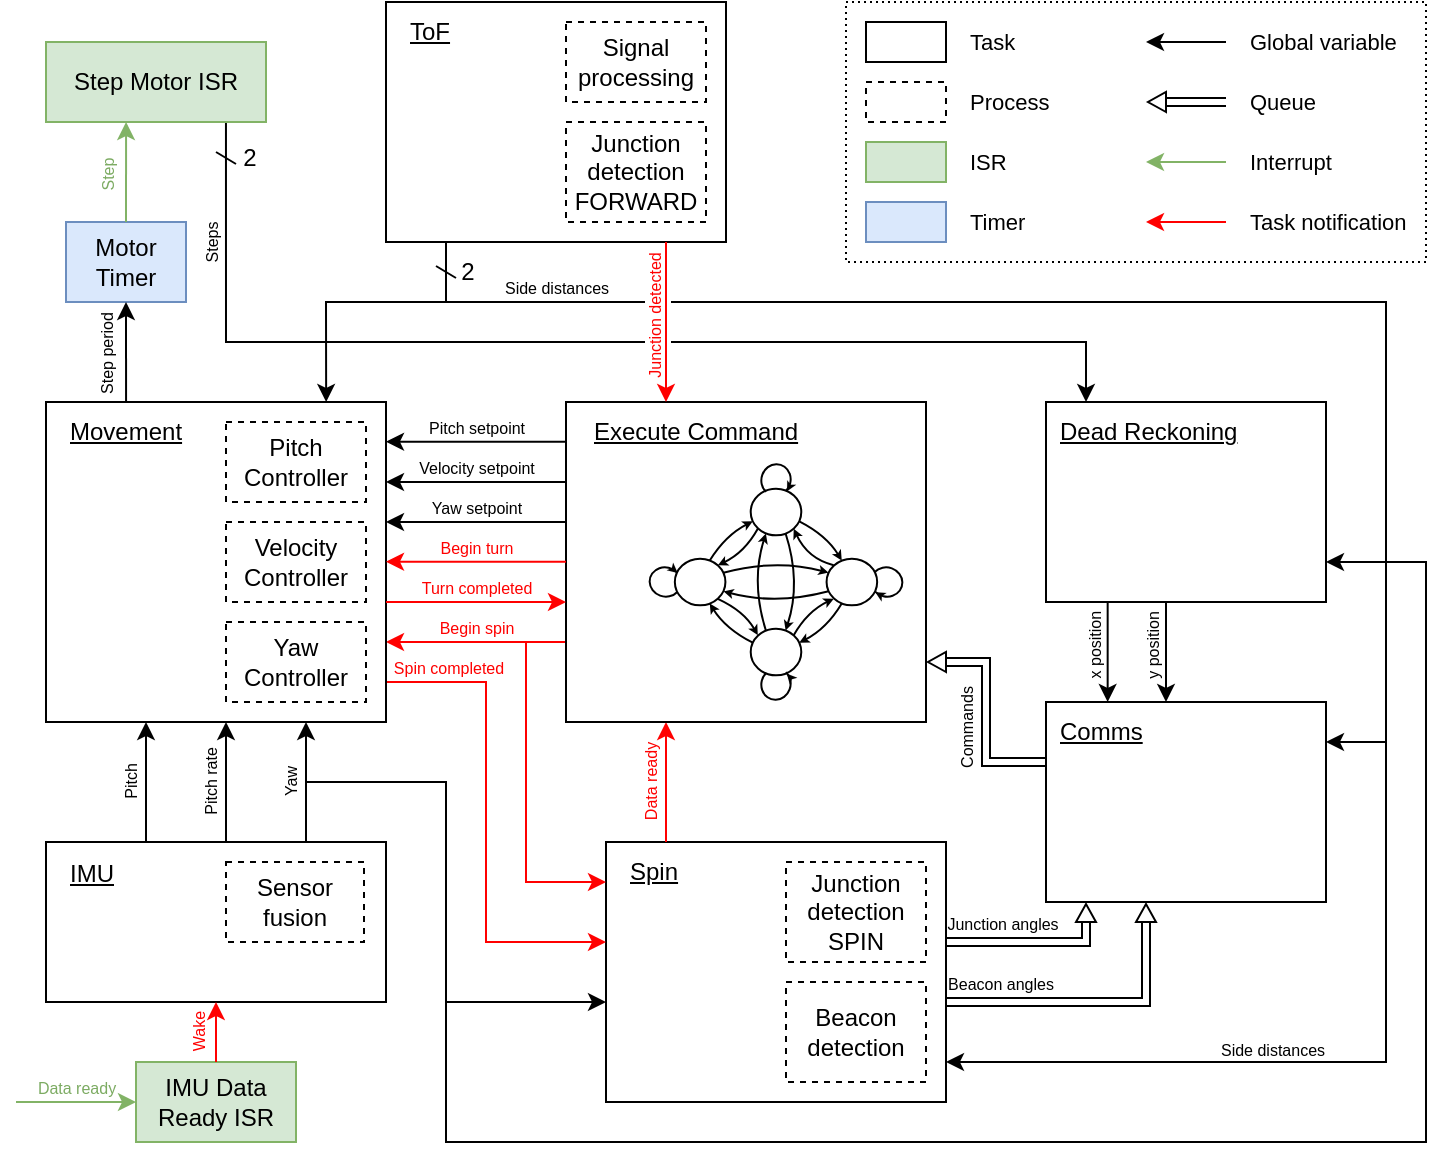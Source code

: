<mxfile version="21.3.8" type="device">
  <diagram name="Page-1" id="trUfaBIw7YTS4EgIno-l">
    <mxGraphModel dx="2037" dy="775" grid="1" gridSize="10" guides="1" tooltips="1" connect="1" arrows="1" fold="1" page="1" pageScale="1" pageWidth="827" pageHeight="1169" math="0" shadow="0">
      <root>
        <mxCell id="0" />
        <mxCell id="1" parent="0" />
        <mxCell id="oo40sltgEIfB2DoRw9FV-37" value="" style="rounded=0;whiteSpace=wrap;html=1;" vertex="1" parent="1">
          <mxGeometry x="80" y="540" width="170" height="80" as="geometry" />
        </mxCell>
        <mxCell id="43rKOQ8RG1zwBi_dF6E4-100" value="2" style="text;html=1;strokeColor=none;fillColor=none;align=center;verticalAlign=middle;whiteSpace=wrap;rounded=0;" parent="1" vertex="1">
          <mxGeometry x="152" y="183" width="60" height="30" as="geometry" />
        </mxCell>
        <mxCell id="43rKOQ8RG1zwBi_dF6E4-99" value="2" style="text;html=1;strokeColor=none;fillColor=none;align=center;verticalAlign=middle;whiteSpace=wrap;rounded=0;movable=1;resizable=1;rotatable=1;deletable=1;editable=1;locked=0;connectable=1;" parent="1" vertex="1">
          <mxGeometry x="261" y="240" width="60" height="30" as="geometry" />
        </mxCell>
        <mxCell id="43rKOQ8RG1zwBi_dF6E4-81" value="" style="rounded=0;whiteSpace=wrap;html=1;dashed=1;dashPattern=1 2;movable=0;resizable=0;rotatable=0;deletable=0;editable=0;locked=1;connectable=0;fillColor=none;" parent="1" vertex="1">
          <mxGeometry x="480" y="120" width="290" height="130" as="geometry" />
        </mxCell>
        <mxCell id="eUA3wSQqbppeVVEkQ6Sg-229" value="&lt;font color=&quot;#000000&quot;&gt;Motor&lt;br&gt;Timer&lt;/font&gt;" style="rounded=0;whiteSpace=wrap;html=1;fillColor=#dae8fc;strokeColor=#6c8ebf;" parent="1" vertex="1">
          <mxGeometry x="90" y="230" width="60" height="40" as="geometry" />
        </mxCell>
        <mxCell id="eUA3wSQqbppeVVEkQ6Sg-233" value="&lt;font color=&quot;#000000&quot;&gt;IMU Data Ready ISR&lt;/font&gt;" style="rounded=0;whiteSpace=wrap;html=1;fillColor=#d5e8d4;strokeColor=#82b366;" parent="1" vertex="1">
          <mxGeometry x="125" y="650" width="80" height="40" as="geometry" />
        </mxCell>
        <mxCell id="eUA3wSQqbppeVVEkQ6Sg-234" value="" style="endArrow=classic;html=1;rounded=0;entryX=0;entryY=0.5;entryDx=0;entryDy=0;fillColor=#d5e8d4;strokeColor=#82b366;" parent="1" target="eUA3wSQqbppeVVEkQ6Sg-233" edge="1">
          <mxGeometry width="50" height="50" relative="1" as="geometry">
            <mxPoint x="65" y="670" as="sourcePoint" />
            <mxPoint x="65" y="670" as="targetPoint" />
          </mxGeometry>
        </mxCell>
        <mxCell id="oo40sltgEIfB2DoRw9FV-43" value="Data ready" style="edgeLabel;html=1;align=center;verticalAlign=middle;resizable=0;points=[];fontSize=8;fontColor=#7CAB62;" vertex="1" connectable="0" parent="eUA3wSQqbppeVVEkQ6Sg-234">
          <mxGeometry relative="1" as="geometry">
            <mxPoint y="-7" as="offset" />
          </mxGeometry>
        </mxCell>
        <mxCell id="eUA3wSQqbppeVVEkQ6Sg-235" value="" style="endArrow=classic;html=1;rounded=0;fillColor=#008a00;strokeColor=#FF0000;exitX=0.5;exitY=0;exitDx=0;exitDy=0;" parent="1" edge="1" source="eUA3wSQqbppeVVEkQ6Sg-233">
          <mxGeometry width="50" height="50" relative="1" as="geometry">
            <mxPoint x="165" y="640" as="sourcePoint" />
            <mxPoint x="165" y="620" as="targetPoint" />
          </mxGeometry>
        </mxCell>
        <mxCell id="oo40sltgEIfB2DoRw9FV-44" value="Wake" style="edgeLabel;html=1;align=center;verticalAlign=middle;resizable=0;points=[];rotation=270;fontColor=#FF0000;fontSize=8;labelBackgroundColor=none;" vertex="1" connectable="0" parent="eUA3wSQqbppeVVEkQ6Sg-235">
          <mxGeometry relative="1" as="geometry">
            <mxPoint x="-9" as="offset" />
          </mxGeometry>
        </mxCell>
        <mxCell id="eUA3wSQqbppeVVEkQ6Sg-238" value="" style="endArrow=classic;html=1;rounded=0;" parent="1" edge="1">
          <mxGeometry width="50" height="50" relative="1" as="geometry">
            <mxPoint x="130" y="540" as="sourcePoint" />
            <mxPoint x="130" y="480" as="targetPoint" />
          </mxGeometry>
        </mxCell>
        <mxCell id="eUA3wSQqbppeVVEkQ6Sg-239" value="&lt;font style=&quot;font-size: 8px;&quot;&gt;Pitch&lt;br style=&quot;font-size: 8px;&quot;&gt;&lt;/font&gt;" style="edgeLabel;html=1;align=center;verticalAlign=middle;resizable=0;points=[];rotation=270;fontSize=8;" parent="eUA3wSQqbppeVVEkQ6Sg-238" vertex="1" connectable="0">
          <mxGeometry relative="1" as="geometry">
            <mxPoint x="-8" as="offset" />
          </mxGeometry>
        </mxCell>
        <mxCell id="eUA3wSQqbppeVVEkQ6Sg-240" value="" style="endArrow=classic;html=1;rounded=0;" parent="1" edge="1">
          <mxGeometry width="50" height="50" relative="1" as="geometry">
            <mxPoint x="170" y="540" as="sourcePoint" />
            <mxPoint x="170" y="480" as="targetPoint" />
          </mxGeometry>
        </mxCell>
        <mxCell id="eUA3wSQqbppeVVEkQ6Sg-241" value="&lt;font style=&quot;font-size: 8px;&quot;&gt;Pitch rate&lt;br style=&quot;font-size: 8px;&quot;&gt;&lt;/font&gt;" style="edgeLabel;html=1;align=center;verticalAlign=middle;resizable=0;points=[];rotation=270;fontSize=8;" parent="eUA3wSQqbppeVVEkQ6Sg-240" vertex="1" connectable="0">
          <mxGeometry relative="1" as="geometry">
            <mxPoint x="-8" as="offset" />
          </mxGeometry>
        </mxCell>
        <mxCell id="eUA3wSQqbppeVVEkQ6Sg-242" value="" style="endArrow=classic;html=1;rounded=0;" parent="1" edge="1">
          <mxGeometry width="50" height="50" relative="1" as="geometry">
            <mxPoint x="210" y="540" as="sourcePoint" />
            <mxPoint x="210" y="480" as="targetPoint" />
          </mxGeometry>
        </mxCell>
        <mxCell id="eUA3wSQqbppeVVEkQ6Sg-243" value="&lt;font style=&quot;font-size: 8px;&quot;&gt;Yaw&lt;br style=&quot;font-size: 8px;&quot;&gt;&lt;/font&gt;" style="edgeLabel;html=1;align=center;verticalAlign=middle;resizable=0;points=[];rotation=270;fontSize=8;" parent="eUA3wSQqbppeVVEkQ6Sg-242" vertex="1" connectable="0">
          <mxGeometry relative="1" as="geometry">
            <mxPoint x="-8" as="offset" />
          </mxGeometry>
        </mxCell>
        <mxCell id="eUA3wSQqbppeVVEkQ6Sg-247" value="" style="group" parent="1" vertex="1" connectable="0">
          <mxGeometry x="360" y="540" width="170" height="130" as="geometry" />
        </mxCell>
        <mxCell id="eUA3wSQqbppeVVEkQ6Sg-248" value="" style="rounded=0;whiteSpace=wrap;html=1;" parent="eUA3wSQqbppeVVEkQ6Sg-247" vertex="1">
          <mxGeometry width="170" height="130" as="geometry" />
        </mxCell>
        <mxCell id="oo40sltgEIfB2DoRw9FV-33" value="Junction detection SPIN" style="rounded=0;whiteSpace=wrap;html=1;dashed=1;" vertex="1" parent="eUA3wSQqbppeVVEkQ6Sg-247">
          <mxGeometry x="90" y="10" width="70" height="50" as="geometry" />
        </mxCell>
        <mxCell id="oo40sltgEIfB2DoRw9FV-34" value="Beacon detection" style="rounded=0;whiteSpace=wrap;html=1;dashed=1;" vertex="1" parent="eUA3wSQqbppeVVEkQ6Sg-247">
          <mxGeometry x="90" y="70" width="70" height="50" as="geometry" />
        </mxCell>
        <mxCell id="oo40sltgEIfB2DoRw9FV-39" value="&lt;u&gt;Spin&lt;/u&gt;" style="text;html=1;strokeColor=none;fillColor=none;align=left;verticalAlign=middle;whiteSpace=wrap;rounded=0;" vertex="1" parent="eUA3wSQqbppeVVEkQ6Sg-247">
          <mxGeometry x="10" width="40" height="30" as="geometry" />
        </mxCell>
        <mxCell id="43rKOQ8RG1zwBi_dF6E4-4" value="" style="endArrow=classic;html=1;rounded=0;strokeWidth=1;shape=link;exitX=1;exitY=0.615;exitDx=0;exitDy=0;exitPerimeter=0;" parent="1" edge="1" source="eUA3wSQqbppeVVEkQ6Sg-248">
          <mxGeometry width="50" height="50" relative="1" as="geometry">
            <mxPoint x="540" y="620" as="sourcePoint" />
            <mxPoint x="630" y="580" as="targetPoint" />
            <Array as="points">
              <mxPoint x="630" y="620" />
            </Array>
          </mxGeometry>
        </mxCell>
        <mxCell id="43rKOQ8RG1zwBi_dF6E4-5" value="Beacon angles" style="edgeLabel;html=1;align=center;verticalAlign=middle;resizable=0;points=[];rotation=0;fontSize=8;" parent="43rKOQ8RG1zwBi_dF6E4-4" vertex="1" connectable="0">
          <mxGeometry relative="1" as="geometry">
            <mxPoint x="-43" y="-9" as="offset" />
          </mxGeometry>
        </mxCell>
        <mxCell id="43rKOQ8RG1zwBi_dF6E4-6" value="" style="endArrow=classic;html=1;rounded=0;strokeColor=#FF0000;exitX=0.133;exitY=0;exitDx=0;exitDy=0;exitPerimeter=0;entryX=0.091;entryY=1;entryDx=0;entryDy=0;entryPerimeter=0;" parent="1" edge="1">
          <mxGeometry width="50" height="50" relative="1" as="geometry">
            <mxPoint x="390" y="540" as="sourcePoint" />
            <mxPoint x="390" y="480" as="targetPoint" />
          </mxGeometry>
        </mxCell>
        <mxCell id="43rKOQ8RG1zwBi_dF6E4-7" value="Data ready" style="edgeLabel;html=1;align=center;verticalAlign=middle;resizable=0;points=[];fontSize=8;fontColor=#FF0000;rotation=270;" parent="43rKOQ8RG1zwBi_dF6E4-6" vertex="1" connectable="0">
          <mxGeometry relative="1" as="geometry">
            <mxPoint x="-8" as="offset" />
          </mxGeometry>
        </mxCell>
        <mxCell id="43rKOQ8RG1zwBi_dF6E4-8" value="" style="endArrow=classic;html=1;rounded=0;strokeColor=#FF0000;exitX=0;exitY=0.75;exitDx=0;exitDy=0;entryX=1;entryY=0.75;entryDx=0;entryDy=0;" parent="1" edge="1" target="eUA3wSQqbppeVVEkQ6Sg-3" source="eUA3wSQqbppeVVEkQ6Sg-1">
          <mxGeometry width="50" height="50" relative="1" as="geometry">
            <mxPoint x="330" y="440" as="sourcePoint" />
            <mxPoint x="260" y="440" as="targetPoint" />
          </mxGeometry>
        </mxCell>
        <mxCell id="43rKOQ8RG1zwBi_dF6E4-9" value="Begin spin" style="edgeLabel;html=1;align=center;verticalAlign=middle;resizable=0;points=[];fontSize=8;fontColor=#FF0000;" parent="43rKOQ8RG1zwBi_dF6E4-8" vertex="1" connectable="0">
          <mxGeometry relative="1" as="geometry">
            <mxPoint y="-7" as="offset" />
          </mxGeometry>
        </mxCell>
        <mxCell id="43rKOQ8RG1zwBi_dF6E4-10" value="" style="endArrow=classic;html=1;rounded=0;strokeColor=#FF0000;exitX=1;exitY=0.875;exitDx=0;exitDy=0;exitPerimeter=0;entryX=0;entryY=0.5;entryDx=0;entryDy=0;" parent="1" edge="1">
          <mxGeometry width="50" height="50" relative="1" as="geometry">
            <mxPoint x="250" y="460" as="sourcePoint" />
            <mxPoint x="360" y="590" as="targetPoint" />
            <Array as="points">
              <mxPoint x="300" y="460" />
              <mxPoint x="300" y="590" />
            </Array>
          </mxGeometry>
        </mxCell>
        <mxCell id="43rKOQ8RG1zwBi_dF6E4-11" value="Spin completed" style="edgeLabel;html=1;align=center;verticalAlign=middle;resizable=0;points=[];fontSize=8;fontColor=#ff0000;" parent="43rKOQ8RG1zwBi_dF6E4-10" vertex="1" connectable="0">
          <mxGeometry relative="1" as="geometry">
            <mxPoint x="-19" y="-77" as="offset" />
          </mxGeometry>
        </mxCell>
        <mxCell id="43rKOQ8RG1zwBi_dF6E4-12" value="" style="endArrow=classic;html=1;rounded=0;entryX=0;entryY=0.8;entryDx=0;entryDy=0;entryPerimeter=0;" parent="1" edge="1">
          <mxGeometry width="50" height="50" relative="1" as="geometry">
            <mxPoint x="210" y="510" as="sourcePoint" />
            <mxPoint x="360" y="620" as="targetPoint" />
            <Array as="points">
              <mxPoint x="280" y="510" />
              <mxPoint x="280" y="620" />
            </Array>
          </mxGeometry>
        </mxCell>
        <mxCell id="43rKOQ8RG1zwBi_dF6E4-13" value="" style="endArrow=classic;html=1;rounded=0;strokeColor=#FF0000;entryX=0;entryY=0.2;entryDx=0;entryDy=0;entryPerimeter=0;" parent="1" edge="1">
          <mxGeometry width="50" height="50" relative="1" as="geometry">
            <mxPoint x="320" y="440" as="sourcePoint" />
            <mxPoint x="360" y="560" as="targetPoint" />
            <Array as="points">
              <mxPoint x="320" y="560" />
            </Array>
          </mxGeometry>
        </mxCell>
        <mxCell id="43rKOQ8RG1zwBi_dF6E4-14" value="" style="endArrow=classic;html=1;rounded=0;entryX=1;entryY=0.5;entryDx=0;entryDy=0;" parent="1" edge="1">
          <mxGeometry width="50" height="50" relative="1" as="geometry">
            <mxPoint x="340" y="380" as="sourcePoint" />
            <mxPoint x="250" y="380" as="targetPoint" />
          </mxGeometry>
        </mxCell>
        <mxCell id="43rKOQ8RG1zwBi_dF6E4-15" value="Yaw setpoint" style="edgeLabel;html=1;align=center;verticalAlign=middle;resizable=0;points=[];fontSize=8;" parent="43rKOQ8RG1zwBi_dF6E4-14" vertex="1" connectable="0">
          <mxGeometry relative="1" as="geometry">
            <mxPoint y="-7" as="offset" />
          </mxGeometry>
        </mxCell>
        <mxCell id="43rKOQ8RG1zwBi_dF6E4-16" value="" style="endArrow=classic;html=1;rounded=0;entryX=1;entryY=0.313;entryDx=0;entryDy=0;entryPerimeter=0;" parent="1" edge="1">
          <mxGeometry width="50" height="50" relative="1" as="geometry">
            <mxPoint x="340" y="360" as="sourcePoint" />
            <mxPoint x="250" y="360" as="targetPoint" />
          </mxGeometry>
        </mxCell>
        <mxCell id="43rKOQ8RG1zwBi_dF6E4-17" value="&lt;font style=&quot;font-size: 8px;&quot;&gt;Velocity setpoint&lt;/font&gt;" style="edgeLabel;html=1;align=center;verticalAlign=middle;resizable=0;points=[];fontSize=8;" parent="43rKOQ8RG1zwBi_dF6E4-16" vertex="1" connectable="0">
          <mxGeometry relative="1" as="geometry">
            <mxPoint y="-7" as="offset" />
          </mxGeometry>
        </mxCell>
        <mxCell id="43rKOQ8RG1zwBi_dF6E4-20" value="" style="endArrow=classic;html=1;rounded=0;entryX=1;entryY=0.125;entryDx=0;entryDy=0;entryPerimeter=0;" parent="1" edge="1">
          <mxGeometry width="50" height="50" relative="1" as="geometry">
            <mxPoint x="340" y="339.86" as="sourcePoint" />
            <mxPoint x="250" y="339.86" as="targetPoint" />
          </mxGeometry>
        </mxCell>
        <mxCell id="43rKOQ8RG1zwBi_dF6E4-21" value="Pitch setpoint" style="edgeLabel;html=1;align=center;verticalAlign=middle;resizable=0;points=[];fontSize=8;" parent="43rKOQ8RG1zwBi_dF6E4-20" vertex="1" connectable="0">
          <mxGeometry relative="1" as="geometry">
            <mxPoint y="-7" as="offset" />
          </mxGeometry>
        </mxCell>
        <mxCell id="43rKOQ8RG1zwBi_dF6E4-33" value="" style="group" parent="1" vertex="1" connectable="0">
          <mxGeometry x="80" y="320" width="170" height="160" as="geometry" />
        </mxCell>
        <mxCell id="eUA3wSQqbppeVVEkQ6Sg-3" value="" style="rounded=0;whiteSpace=wrap;html=1;" parent="43rKOQ8RG1zwBi_dF6E4-33" vertex="1">
          <mxGeometry width="170" height="160" as="geometry" />
        </mxCell>
        <mxCell id="eUA3wSQqbppeVVEkQ6Sg-5" value="&lt;u&gt;Movement&lt;/u&gt;" style="text;html=1;strokeColor=none;fillColor=none;align=left;verticalAlign=middle;whiteSpace=wrap;rounded=0;" parent="43rKOQ8RG1zwBi_dF6E4-33" vertex="1">
          <mxGeometry x="10" width="70" height="30" as="geometry" />
        </mxCell>
        <mxCell id="eUA3wSQqbppeVVEkQ6Sg-7" value="Pitch Controller" style="rounded=0;whiteSpace=wrap;html=1;dashed=1;" parent="43rKOQ8RG1zwBi_dF6E4-33" vertex="1">
          <mxGeometry x="90" y="10" width="70" height="40" as="geometry" />
        </mxCell>
        <mxCell id="eUA3wSQqbppeVVEkQ6Sg-8" value="Velocity Controller" style="rounded=0;whiteSpace=wrap;html=1;dashed=1;" parent="43rKOQ8RG1zwBi_dF6E4-33" vertex="1">
          <mxGeometry x="90" y="60" width="70" height="40" as="geometry" />
        </mxCell>
        <mxCell id="eUA3wSQqbppeVVEkQ6Sg-9" value="Yaw Controller" style="rounded=0;whiteSpace=wrap;html=1;dashed=1;" parent="43rKOQ8RG1zwBi_dF6E4-33" vertex="1">
          <mxGeometry x="90" y="110" width="70" height="40" as="geometry" />
        </mxCell>
        <mxCell id="43rKOQ8RG1zwBi_dF6E4-41" value="" style="group" parent="1" vertex="1" connectable="0">
          <mxGeometry x="340" y="320" width="180" height="160" as="geometry" />
        </mxCell>
        <mxCell id="eUA3wSQqbppeVVEkQ6Sg-1" value="" style="rounded=0;whiteSpace=wrap;html=1;" parent="43rKOQ8RG1zwBi_dF6E4-41" vertex="1">
          <mxGeometry width="180" height="160" as="geometry" />
        </mxCell>
        <mxCell id="eUA3wSQqbppeVVEkQ6Sg-4" value="&lt;u&gt;Execute Command&lt;/u&gt;" style="text;html=1;strokeColor=none;fillColor=none;align=left;verticalAlign=middle;whiteSpace=wrap;rounded=0;" parent="43rKOQ8RG1zwBi_dF6E4-41" vertex="1">
          <mxGeometry x="12" width="144" height="30" as="geometry" />
        </mxCell>
        <mxCell id="oo40sltgEIfB2DoRw9FV-83" value="" style="group" vertex="1" connectable="0" parent="43rKOQ8RG1zwBi_dF6E4-41">
          <mxGeometry x="40" y="30" width="130" height="120" as="geometry" />
        </mxCell>
        <mxCell id="oo40sltgEIfB2DoRw9FV-59" value="" style="ellipse;whiteSpace=wrap;html=1;points=[[0,0.5,0,0,0],[0.04,0.3,0,0,0],[0.04,0.7,0,0,0],[0.14,0.14,0,0,0],[0.14,0.86,0,0,0],[0.3,0.04,0,0,0],[0.3,0.96,0,0,0],[0.5,0,0,0,0],[0.5,1,0,0,0],[0.69,0.04,0,0,0],[0.69,0.96,0,0,0],[0.85,0.14,0,0,0],[0.85,0.86,0,0,0],[0.96,0.3,0,0,0],[0.96,0.7,0,0,0],[1,0.5,0,0,0]];" vertex="1" parent="oo40sltgEIfB2DoRw9FV-83">
          <mxGeometry x="52.355" y="13.312" width="25.29" height="23.344" as="geometry" />
        </mxCell>
        <mxCell id="oo40sltgEIfB2DoRw9FV-60" value="" style="ellipse;whiteSpace=wrap;html=1;points=[[0,0.5,0,0,0],[0.04,0.3,0,0,0],[0.04,0.7,0,0,0],[0.14,0.14,0,0,0],[0.14,0.86,0,0,0],[0.3,0.04,0,0,0],[0.3,0.96,0,0,0],[0.5,0,0,0,0],[0.5,1,0,0,0],[0.69,0.04,0,0,0],[0.69,0.96,0,0,0],[0.85,0.14,0,0,0],[0.85,0.86,0,0,0],[0.96,0.3,0,0,0],[0.96,0.7,0,0,0],[1,0.5,0,0,0]];" vertex="1" parent="oo40sltgEIfB2DoRw9FV-83">
          <mxGeometry x="90.29" y="48.328" width="25.29" height="23.344" as="geometry" />
        </mxCell>
        <mxCell id="oo40sltgEIfB2DoRw9FV-61" value="" style="ellipse;whiteSpace=wrap;html=1;points=[[0,0.5,0,0,0],[0.04,0.3,0,0,0],[0.04,0.7,0,0,0],[0.14,0.14,0,0,0],[0.14,0.86,0,0,0],[0.3,0.04,0,0,0],[0.3,0.96,0,0,0],[0.5,0,0,0,0],[0.5,1,0,0,0],[0.69,0.04,0,0,0],[0.69,0.96,0,0,0],[0.85,0.14,0,0,0],[0.85,0.86,0,0,0],[0.96,0.3,0,0,0],[0.96,0.7,0,0,0],[1,0.5,0,0,0]];" vertex="1" parent="oo40sltgEIfB2DoRw9FV-83">
          <mxGeometry x="52.355" y="83.344" width="25.29" height="23.344" as="geometry" />
        </mxCell>
        <mxCell id="oo40sltgEIfB2DoRw9FV-62" value="" style="ellipse;whiteSpace=wrap;html=1;points=[[0,0.5,0,0,0],[0.04,0.3,0,0,0],[0.04,0.7,0,0,0],[0.14,0.14,0,0,0],[0.14,0.86,0,0,0],[0.3,0.04,0,0,0],[0.3,0.96,0,0,0],[0.5,0,0,0,0],[0.5,1,0,0,0],[0.69,0.04,0,0,0],[0.69,0.96,0,0,0],[0.85,0.14,0,0,0],[0.85,0.86,0,0,0],[0.96,0.3,0,0,0],[0.96,0.7,0,0,0],[1,0.5,0,0,0]];" vertex="1" parent="oo40sltgEIfB2DoRw9FV-83">
          <mxGeometry x="14.421" y="48.328" width="25.29" height="23.344" as="geometry" />
        </mxCell>
        <mxCell id="oo40sltgEIfB2DoRw9FV-63" value="" style="endArrow=classic;html=1;entryX=0.04;entryY=0.7;entryDx=0;entryDy=0;entryPerimeter=0;exitX=0.69;exitY=0.04;exitDx=0;exitDy=0;exitPerimeter=0;curved=1;endSize=2;" edge="1" parent="oo40sltgEIfB2DoRw9FV-83" source="oo40sltgEIfB2DoRw9FV-62" target="oo40sltgEIfB2DoRw9FV-59">
          <mxGeometry width="50" height="50" relative="1" as="geometry">
            <mxPoint x="46.033" y="65.836" as="sourcePoint" />
            <mxPoint x="61.839" y="51.246" as="targetPoint" />
            <Array as="points">
              <mxPoint x="39.71" y="36.656" />
            </Array>
          </mxGeometry>
        </mxCell>
        <mxCell id="oo40sltgEIfB2DoRw9FV-64" value="" style="endArrow=classic;html=1;exitX=0.14;exitY=0.86;exitDx=0;exitDy=0;exitPerimeter=0;entryX=0.85;entryY=0.14;entryDx=0;entryDy=0;entryPerimeter=0;curved=1;endSize=2;" edge="1" parent="oo40sltgEIfB2DoRw9FV-83" source="oo40sltgEIfB2DoRw9FV-59" target="oo40sltgEIfB2DoRw9FV-62">
          <mxGeometry width="50" height="50" relative="1" as="geometry">
            <mxPoint x="46.033" y="65.836" as="sourcePoint" />
            <mxPoint x="61.839" y="51.246" as="targetPoint" />
            <Array as="points">
              <mxPoint x="49.194" y="45.41" />
            </Array>
          </mxGeometry>
        </mxCell>
        <mxCell id="oo40sltgEIfB2DoRw9FV-65" value="" style="endArrow=classic;html=1;entryX=0.3;entryY=0.04;entryDx=0;entryDy=0;entryPerimeter=0;exitX=0.96;exitY=0.7;exitDx=0;exitDy=0;exitPerimeter=0;curved=1;endSize=2;" edge="1" parent="oo40sltgEIfB2DoRw9FV-83" source="oo40sltgEIfB2DoRw9FV-59" target="oo40sltgEIfB2DoRw9FV-60">
          <mxGeometry width="50" height="50" relative="1" as="geometry">
            <mxPoint x="46.033" y="65.836" as="sourcePoint" />
            <mxPoint x="61.839" y="51.246" as="targetPoint" />
            <Array as="points">
              <mxPoint x="90.29" y="36.656" />
            </Array>
          </mxGeometry>
        </mxCell>
        <mxCell id="oo40sltgEIfB2DoRw9FV-66" value="" style="endArrow=classic;html=1;entryX=0.85;entryY=0.86;entryDx=0;entryDy=0;entryPerimeter=0;exitX=0.14;exitY=0.14;exitDx=0;exitDy=0;exitPerimeter=0;curved=1;endSize=2;" edge="1" parent="oo40sltgEIfB2DoRw9FV-83" source="oo40sltgEIfB2DoRw9FV-60" target="oo40sltgEIfB2DoRw9FV-59">
          <mxGeometry width="50" height="50" relative="1" as="geometry">
            <mxPoint x="46.033" y="65.836" as="sourcePoint" />
            <mxPoint x="61.839" y="51.246" as="targetPoint" />
            <Array as="points">
              <mxPoint x="80.806" y="48.328" />
            </Array>
          </mxGeometry>
        </mxCell>
        <mxCell id="oo40sltgEIfB2DoRw9FV-67" value="" style="endArrow=classic;html=1;entryX=0.69;entryY=0.04;entryDx=0;entryDy=0;entryPerimeter=0;exitX=0.69;exitY=0.96;exitDx=0;exitDy=0;exitPerimeter=0;curved=1;endSize=2;" edge="1" parent="oo40sltgEIfB2DoRw9FV-83" source="oo40sltgEIfB2DoRw9FV-59" target="oo40sltgEIfB2DoRw9FV-61">
          <mxGeometry width="50" height="50" relative="1" as="geometry">
            <mxPoint x="46.033" y="65.836" as="sourcePoint" />
            <mxPoint x="61.839" y="51.246" as="targetPoint" />
            <Array as="points">
              <mxPoint x="77.645" y="60" />
            </Array>
          </mxGeometry>
        </mxCell>
        <mxCell id="oo40sltgEIfB2DoRw9FV-68" value="" style="endArrow=classic;html=1;entryX=0.3;entryY=0.96;entryDx=0;entryDy=0;entryPerimeter=0;exitX=0.3;exitY=0.04;exitDx=0;exitDy=0;exitPerimeter=0;curved=1;endSize=2;" edge="1" parent="oo40sltgEIfB2DoRw9FV-83" source="oo40sltgEIfB2DoRw9FV-61" target="oo40sltgEIfB2DoRw9FV-59">
          <mxGeometry width="50" height="50" relative="1" as="geometry">
            <mxPoint x="46.033" y="65.836" as="sourcePoint" />
            <mxPoint x="61.839" y="51.246" as="targetPoint" />
            <Array as="points">
              <mxPoint x="52.355" y="60" />
            </Array>
          </mxGeometry>
        </mxCell>
        <mxCell id="oo40sltgEIfB2DoRw9FV-69" value="" style="endArrow=classic;html=1;entryX=0.96;entryY=0.3;entryDx=0;entryDy=0;entryPerimeter=0;exitX=0.3;exitY=0.96;exitDx=0;exitDy=0;exitPerimeter=0;curved=1;endSize=2;" edge="1" parent="oo40sltgEIfB2DoRw9FV-83" source="oo40sltgEIfB2DoRw9FV-60" target="oo40sltgEIfB2DoRw9FV-61">
          <mxGeometry width="50" height="50" relative="1" as="geometry">
            <mxPoint x="46.033" y="65.836" as="sourcePoint" />
            <mxPoint x="61.839" y="51.246" as="targetPoint" />
            <Array as="points">
              <mxPoint x="90.29" y="83.344" />
            </Array>
          </mxGeometry>
        </mxCell>
        <mxCell id="oo40sltgEIfB2DoRw9FV-70" value="" style="endArrow=classic;html=1;entryX=0.14;entryY=0.86;entryDx=0;entryDy=0;entryPerimeter=0;exitX=0.85;exitY=0.14;exitDx=0;exitDy=0;exitPerimeter=0;curved=1;endSize=2;" edge="1" parent="oo40sltgEIfB2DoRw9FV-83" source="oo40sltgEIfB2DoRw9FV-61" target="oo40sltgEIfB2DoRw9FV-60">
          <mxGeometry width="50" height="50" relative="1" as="geometry">
            <mxPoint x="46.033" y="65.836" as="sourcePoint" />
            <mxPoint x="61.839" y="51.246" as="targetPoint" />
            <Array as="points">
              <mxPoint x="80.806" y="74.59" />
            </Array>
          </mxGeometry>
        </mxCell>
        <mxCell id="oo40sltgEIfB2DoRw9FV-71" value="" style="endArrow=classic;html=1;exitX=0.04;exitY=0.3;exitDx=0;exitDy=0;exitPerimeter=0;entryX=0.69;entryY=0.96;entryDx=0;entryDy=0;entryPerimeter=0;curved=1;endSize=2;" edge="1" parent="oo40sltgEIfB2DoRw9FV-83" source="oo40sltgEIfB2DoRw9FV-61" target="oo40sltgEIfB2DoRw9FV-62">
          <mxGeometry width="50" height="50" relative="1" as="geometry">
            <mxPoint x="46.033" y="65.836" as="sourcePoint" />
            <mxPoint x="61.839" y="51.246" as="targetPoint" />
            <Array as="points">
              <mxPoint x="39.71" y="83.344" />
            </Array>
          </mxGeometry>
        </mxCell>
        <mxCell id="oo40sltgEIfB2DoRw9FV-72" value="" style="endArrow=classic;html=1;exitX=0.85;exitY=0.86;exitDx=0;exitDy=0;exitPerimeter=0;entryX=0.14;entryY=0.14;entryDx=0;entryDy=0;entryPerimeter=0;curved=1;endSize=2;" edge="1" parent="oo40sltgEIfB2DoRw9FV-83" source="oo40sltgEIfB2DoRw9FV-62" target="oo40sltgEIfB2DoRw9FV-61">
          <mxGeometry width="50" height="50" relative="1" as="geometry">
            <mxPoint x="46.033" y="65.836" as="sourcePoint" />
            <mxPoint x="61.839" y="51.246" as="targetPoint" />
            <Array as="points">
              <mxPoint x="49.194" y="74.59" />
            </Array>
          </mxGeometry>
        </mxCell>
        <mxCell id="oo40sltgEIfB2DoRw9FV-73" value="" style="endArrow=classic;html=1;exitX=0.96;exitY=0.3;exitDx=0;exitDy=0;exitPerimeter=0;entryX=0.04;entryY=0.3;entryDx=0;entryDy=0;entryPerimeter=0;curved=1;endSize=2;" edge="1" parent="oo40sltgEIfB2DoRw9FV-83" source="oo40sltgEIfB2DoRw9FV-62" target="oo40sltgEIfB2DoRw9FV-60">
          <mxGeometry width="50" height="50" relative="1" as="geometry">
            <mxPoint x="46.033" y="65.836" as="sourcePoint" />
            <mxPoint x="61.839" y="51.246" as="targetPoint" />
            <Array as="points">
              <mxPoint x="65.0" y="48.328" />
            </Array>
          </mxGeometry>
        </mxCell>
        <mxCell id="oo40sltgEIfB2DoRw9FV-74" value="" style="endArrow=classic;html=1;entryX=0.96;entryY=0.7;entryDx=0;entryDy=0;entryPerimeter=0;exitX=0.04;exitY=0.7;exitDx=0;exitDy=0;exitPerimeter=0;curved=1;endSize=2;" edge="1" parent="oo40sltgEIfB2DoRw9FV-83" source="oo40sltgEIfB2DoRw9FV-60" target="oo40sltgEIfB2DoRw9FV-62">
          <mxGeometry width="50" height="50" relative="1" as="geometry">
            <mxPoint x="46.033" y="65.836" as="sourcePoint" />
            <mxPoint x="61.839" y="51.246" as="targetPoint" />
            <Array as="points">
              <mxPoint x="65.0" y="71.672" />
            </Array>
          </mxGeometry>
        </mxCell>
        <mxCell id="oo40sltgEIfB2DoRw9FV-75" value="" style="verticalLabelPosition=bottom;verticalAlign=top;html=1;shape=mxgraph.basic.arc;startAngle=0.324;endAngle=0.091;rotation=-165;" vertex="1" parent="oo40sltgEIfB2DoRw9FV-83">
          <mxGeometry x="112.418" y="52.705" width="15.806" height="14.59" as="geometry" />
        </mxCell>
        <mxCell id="oo40sltgEIfB2DoRw9FV-76" value="" style="verticalLabelPosition=bottom;verticalAlign=top;html=1;shape=mxgraph.basic.arc;startAngle=0.324;endAngle=0.091;rotation=105;" vertex="1" parent="oo40sltgEIfB2DoRw9FV-83">
          <mxGeometry x="57.097" y="1.64" width="15.806" height="14.59" as="geometry" />
        </mxCell>
        <mxCell id="oo40sltgEIfB2DoRw9FV-77" value="" style="verticalLabelPosition=bottom;verticalAlign=top;html=1;shape=mxgraph.basic.arc;startAngle=0.324;endAngle=0.091;rotation=-75;" vertex="1" parent="oo40sltgEIfB2DoRw9FV-83">
          <mxGeometry x="57.097" y="103.77" width="15.806" height="14.59" as="geometry" />
        </mxCell>
        <mxCell id="oo40sltgEIfB2DoRw9FV-78" value="" style="verticalLabelPosition=bottom;verticalAlign=top;html=1;shape=mxgraph.basic.arc;startAngle=0.324;endAngle=0.091;rotation=15;strokeColor=default;gradientColor=none;" vertex="1" parent="oo40sltgEIfB2DoRw9FV-83">
          <mxGeometry x="1.776" y="52.705" width="15.806" height="14.59" as="geometry" />
        </mxCell>
        <mxCell id="oo40sltgEIfB2DoRw9FV-79" value="" style="endArrow=classic;html=1;rounded=0;strokeWidth=0;startSize=6;endSize=5;entryX=0.046;entryY=0.294;entryDx=0;entryDy=0;entryPerimeter=0;exitX=0.647;exitY=0.01;exitDx=0;exitDy=0;exitPerimeter=0;" edge="1" parent="oo40sltgEIfB2DoRw9FV-83" source="oo40sltgEIfB2DoRw9FV-78" target="oo40sltgEIfB2DoRw9FV-62">
          <mxGeometry width="50" height="50" relative="1" as="geometry">
            <mxPoint x="8.099" y="48.328" as="sourcePoint" />
            <mxPoint x="15.369" y="55.331" as="targetPoint" />
          </mxGeometry>
        </mxCell>
        <mxCell id="oo40sltgEIfB2DoRw9FV-80" value="" style="endArrow=classic;html=1;rounded=0;strokeWidth=0;startSize=6;endSize=5;entryX=0.706;entryY=0.953;entryDx=0;entryDy=0;entryPerimeter=0;exitX=0.855;exitY=0.854;exitDx=0;exitDy=0;exitPerimeter=0;" edge="1" parent="oo40sltgEIfB2DoRw9FV-83" source="oo40sltgEIfB2DoRw9FV-77" target="oo40sltgEIfB2DoRw9FV-61">
          <mxGeometry width="50" height="50" relative="1" as="geometry">
            <mxPoint x="77.645" y="113.692" as="sourcePoint" />
            <mxPoint x="71.322" y="106.688" as="targetPoint" />
          </mxGeometry>
        </mxCell>
        <mxCell id="oo40sltgEIfB2DoRw9FV-81" value="" style="endArrow=classic;html=1;rounded=0;strokeWidth=0;entryX=0.709;entryY=0.047;entryDx=0;entryDy=0;entryPerimeter=0;startSize=6;endSize=5;exitX=0.586;exitY=0.014;exitDx=0;exitDy=0;exitPerimeter=0;" edge="1" parent="oo40sltgEIfB2DoRw9FV-83" source="oo40sltgEIfB2DoRw9FV-76" target="oo40sltgEIfB2DoRw9FV-59">
          <mxGeometry width="50" height="50" relative="1" as="geometry">
            <mxPoint x="77.645" y="4.558" as="sourcePoint" />
            <mxPoint x="77.645" y="13.312" as="targetPoint" />
          </mxGeometry>
        </mxCell>
        <mxCell id="oo40sltgEIfB2DoRw9FV-82" value="" style="endArrow=classic;html=1;rounded=0;strokeWidth=0;entryX=0.954;entryY=0.71;entryDx=0;entryDy=0;entryPerimeter=0;startSize=6;endSize=5;exitX=0.636;exitY=0.03;exitDx=0;exitDy=0;exitPerimeter=0;" edge="1" parent="oo40sltgEIfB2DoRw9FV-83" source="oo40sltgEIfB2DoRw9FV-75" target="oo40sltgEIfB2DoRw9FV-60">
          <mxGeometry width="50" height="50" relative="1" as="geometry">
            <mxPoint x="125.063" y="71.672" as="sourcePoint" />
            <mxPoint x="128.224" y="49.495" as="targetPoint" />
          </mxGeometry>
        </mxCell>
        <mxCell id="43rKOQ8RG1zwBi_dF6E4-52" value="" style="group" parent="1" vertex="1" connectable="0">
          <mxGeometry x="580" y="320" width="140" height="100" as="geometry" />
        </mxCell>
        <mxCell id="43rKOQ8RG1zwBi_dF6E4-53" value="" style="rounded=0;whiteSpace=wrap;html=1;" parent="43rKOQ8RG1zwBi_dF6E4-52" vertex="1">
          <mxGeometry width="140" height="100" as="geometry" />
        </mxCell>
        <mxCell id="43rKOQ8RG1zwBi_dF6E4-54" value="&lt;u&gt;Dead Reckoning&lt;/u&gt;" style="text;html=1;strokeColor=none;fillColor=none;align=left;verticalAlign=middle;whiteSpace=wrap;rounded=0;" parent="43rKOQ8RG1zwBi_dF6E4-52" vertex="1">
          <mxGeometry x="5" width="105" height="30" as="geometry" />
        </mxCell>
        <mxCell id="43rKOQ8RG1zwBi_dF6E4-55" value="" style="group" parent="1" vertex="1" connectable="0">
          <mxGeometry x="280" y="140" width="140" height="100" as="geometry" />
        </mxCell>
        <mxCell id="43rKOQ8RG1zwBi_dF6E4-56" value="" style="rounded=0;whiteSpace=wrap;html=1;" parent="43rKOQ8RG1zwBi_dF6E4-55" vertex="1">
          <mxGeometry x="-30" y="-20" width="170" height="120" as="geometry" />
        </mxCell>
        <mxCell id="oo40sltgEIfB2DoRw9FV-41" value="Signal processing" style="rounded=0;whiteSpace=wrap;html=1;dashed=1;" vertex="1" parent="43rKOQ8RG1zwBi_dF6E4-55">
          <mxGeometry x="60" y="-10" width="70" height="40" as="geometry" />
        </mxCell>
        <mxCell id="oo40sltgEIfB2DoRw9FV-40" value="Junction detection FORWARD" style="rounded=0;whiteSpace=wrap;html=1;dashed=1;" vertex="1" parent="43rKOQ8RG1zwBi_dF6E4-55">
          <mxGeometry x="60" y="40" width="70" height="50" as="geometry" />
        </mxCell>
        <mxCell id="43rKOQ8RG1zwBi_dF6E4-57" value="&lt;u&gt;ToF&lt;/u&gt;" style="text;html=1;strokeColor=none;fillColor=none;align=left;verticalAlign=middle;whiteSpace=wrap;rounded=0;" parent="43rKOQ8RG1zwBi_dF6E4-55" vertex="1">
          <mxGeometry x="-20" y="-20" width="120" height="30" as="geometry" />
        </mxCell>
        <mxCell id="43rKOQ8RG1zwBi_dF6E4-58" value="" style="group" parent="1" vertex="1" connectable="0">
          <mxGeometry x="580" y="470" width="140" height="100" as="geometry" />
        </mxCell>
        <mxCell id="43rKOQ8RG1zwBi_dF6E4-59" value="" style="rounded=0;whiteSpace=wrap;html=1;" parent="43rKOQ8RG1zwBi_dF6E4-58" vertex="1">
          <mxGeometry width="140" height="100" as="geometry" />
        </mxCell>
        <mxCell id="43rKOQ8RG1zwBi_dF6E4-60" value="&lt;u&gt;Comms&lt;/u&gt;" style="text;html=1;strokeColor=none;fillColor=none;align=left;verticalAlign=middle;whiteSpace=wrap;rounded=0;" parent="43rKOQ8RG1zwBi_dF6E4-58" vertex="1">
          <mxGeometry x="5" width="105" height="30" as="geometry" />
        </mxCell>
        <mxCell id="43rKOQ8RG1zwBi_dF6E4-64" value="" style="endArrow=classic;html=1;rounded=0;entryX=1;entryY=0.2;entryDx=0;entryDy=0;entryPerimeter=0;" parent="1" target="43rKOQ8RG1zwBi_dF6E4-59" edge="1">
          <mxGeometry width="50" height="50" relative="1" as="geometry">
            <mxPoint x="280" y="270" as="sourcePoint" />
            <mxPoint x="730" y="490" as="targetPoint" />
            <Array as="points">
              <mxPoint x="750" y="270" />
              <mxPoint x="750" y="490" />
            </Array>
          </mxGeometry>
        </mxCell>
        <mxCell id="43rKOQ8RG1zwBi_dF6E4-66" value="" style="endArrow=classic;html=1;rounded=0;entryX=1;entryY=0.846;entryDx=0;entryDy=0;entryPerimeter=0;" parent="1" target="eUA3wSQqbppeVVEkQ6Sg-248" edge="1">
          <mxGeometry width="50" height="50" relative="1" as="geometry">
            <mxPoint x="750" y="490" as="sourcePoint" />
            <mxPoint x="540" y="650" as="targetPoint" />
            <Array as="points">
              <mxPoint x="750" y="650" />
            </Array>
          </mxGeometry>
        </mxCell>
        <mxCell id="43rKOQ8RG1zwBi_dF6E4-72" value="" style="rounded=0;whiteSpace=wrap;html=1;" parent="1" vertex="1">
          <mxGeometry x="490" y="130" width="40" height="20" as="geometry" />
        </mxCell>
        <mxCell id="43rKOQ8RG1zwBi_dF6E4-73" value="" style="rounded=0;whiteSpace=wrap;html=1;dashed=1;" parent="1" vertex="1">
          <mxGeometry x="490" y="160" width="40" height="20" as="geometry" />
        </mxCell>
        <mxCell id="43rKOQ8RG1zwBi_dF6E4-74" value="" style="rounded=0;whiteSpace=wrap;html=1;fillColor=#d5e8d4;strokeColor=#82b366;" parent="1" vertex="1">
          <mxGeometry x="490" y="190" width="40" height="20" as="geometry" />
        </mxCell>
        <mxCell id="43rKOQ8RG1zwBi_dF6E4-75" value="" style="rounded=0;whiteSpace=wrap;html=1;fillColor=#dae8fc;strokeColor=#6c8ebf;" parent="1" vertex="1">
          <mxGeometry x="490" y="220" width="40" height="20" as="geometry" />
        </mxCell>
        <mxCell id="43rKOQ8RG1zwBi_dF6E4-76" value="" style="endArrow=classic;html=1;rounded=0;" parent="1" edge="1">
          <mxGeometry width="50" height="50" relative="1" as="geometry">
            <mxPoint x="670" y="140" as="sourcePoint" />
            <mxPoint x="630" y="140" as="targetPoint" />
          </mxGeometry>
        </mxCell>
        <mxCell id="43rKOQ8RG1zwBi_dF6E4-77" value="" style="endArrow=classic;html=1;rounded=0;fillColor=#d5e8d4;strokeColor=#82b366;" parent="1" edge="1">
          <mxGeometry width="50" height="50" relative="1" as="geometry">
            <mxPoint x="670" y="200" as="sourcePoint" />
            <mxPoint x="630" y="200" as="targetPoint" />
          </mxGeometry>
        </mxCell>
        <mxCell id="43rKOQ8RG1zwBi_dF6E4-79" value="" style="endArrow=classic;html=1;rounded=0;strokeColor=#FF0000;" parent="1" edge="1">
          <mxGeometry width="50" height="50" relative="1" as="geometry">
            <mxPoint x="670" y="230" as="sourcePoint" />
            <mxPoint x="630" y="230" as="targetPoint" />
          </mxGeometry>
        </mxCell>
        <mxCell id="43rKOQ8RG1zwBi_dF6E4-83" value="" style="endArrow=none;html=1;rounded=0;shape=link;" parent="1" edge="1">
          <mxGeometry width="50" height="50" relative="1" as="geometry">
            <mxPoint x="640" y="170" as="sourcePoint" />
            <mxPoint x="670" y="170" as="targetPoint" />
          </mxGeometry>
        </mxCell>
        <mxCell id="43rKOQ8RG1zwBi_dF6E4-84" value="&lt;font style=&quot;font-size: 11px;&quot;&gt;Task&lt;/font&gt;" style="text;html=1;strokeColor=none;fillColor=none;align=left;verticalAlign=middle;whiteSpace=wrap;rounded=0;" parent="1" vertex="1">
          <mxGeometry x="540" y="130" width="60" height="20" as="geometry" />
        </mxCell>
        <mxCell id="43rKOQ8RG1zwBi_dF6E4-85" value="&lt;span style=&quot;font-size: 11px;&quot;&gt;Process&lt;/span&gt;" style="text;html=1;strokeColor=none;fillColor=none;align=left;verticalAlign=middle;whiteSpace=wrap;rounded=0;" parent="1" vertex="1">
          <mxGeometry x="540" y="160" width="60" height="20" as="geometry" />
        </mxCell>
        <mxCell id="43rKOQ8RG1zwBi_dF6E4-86" value="&lt;span style=&quot;font-size: 11px;&quot;&gt;ISR&lt;/span&gt;" style="text;html=1;strokeColor=none;fillColor=none;align=left;verticalAlign=middle;whiteSpace=wrap;rounded=0;" parent="1" vertex="1">
          <mxGeometry x="540" y="190" width="60" height="20" as="geometry" />
        </mxCell>
        <mxCell id="43rKOQ8RG1zwBi_dF6E4-87" value="&lt;span style=&quot;font-size: 11px;&quot;&gt;Timer&lt;/span&gt;" style="text;html=1;strokeColor=none;fillColor=none;align=left;verticalAlign=middle;whiteSpace=wrap;rounded=0;" parent="1" vertex="1">
          <mxGeometry x="540" y="220" width="60" height="20" as="geometry" />
        </mxCell>
        <mxCell id="43rKOQ8RG1zwBi_dF6E4-88" value="&lt;font style=&quot;font-size: 11px;&quot;&gt;Global variable&lt;/font&gt;" style="text;html=1;strokeColor=none;fillColor=none;align=left;verticalAlign=middle;whiteSpace=wrap;rounded=0;" parent="1" vertex="1">
          <mxGeometry x="680" y="130" width="80" height="20" as="geometry" />
        </mxCell>
        <mxCell id="43rKOQ8RG1zwBi_dF6E4-89" value="&lt;font style=&quot;font-size: 11px;&quot;&gt;Queue&lt;/font&gt;" style="text;html=1;strokeColor=none;fillColor=none;align=left;verticalAlign=middle;whiteSpace=wrap;rounded=0;" parent="1" vertex="1">
          <mxGeometry x="680" y="160" width="80" height="20" as="geometry" />
        </mxCell>
        <mxCell id="43rKOQ8RG1zwBi_dF6E4-90" value="&lt;font style=&quot;font-size: 11px;&quot;&gt;Interrupt&lt;/font&gt;" style="text;html=1;strokeColor=none;fillColor=none;align=left;verticalAlign=middle;whiteSpace=wrap;rounded=0;" parent="1" vertex="1">
          <mxGeometry x="680" y="190" width="80" height="20" as="geometry" />
        </mxCell>
        <mxCell id="43rKOQ8RG1zwBi_dF6E4-91" value="&lt;font style=&quot;font-size: 11px;&quot;&gt;Task notification&lt;/font&gt;" style="text;html=1;strokeColor=none;fillColor=none;align=left;verticalAlign=middle;whiteSpace=wrap;rounded=0;" parent="1" vertex="1">
          <mxGeometry x="680" y="220" width="90" height="20" as="geometry" />
        </mxCell>
        <mxCell id="43rKOQ8RG1zwBi_dF6E4-92" value="" style="endArrow=classic;html=1;rounded=0;entryX=0.824;entryY=0;entryDx=0;entryDy=0;entryPerimeter=0;" parent="1" target="eUA3wSQqbppeVVEkQ6Sg-3" edge="1">
          <mxGeometry width="50" height="50" relative="1" as="geometry">
            <mxPoint x="280" y="240" as="sourcePoint" />
            <mxPoint x="220" y="310" as="targetPoint" />
            <Array as="points">
              <mxPoint x="280" y="270" />
              <mxPoint x="220" y="270" />
            </Array>
          </mxGeometry>
        </mxCell>
        <mxCell id="oo40sltgEIfB2DoRw9FV-7" value="Side distances" style="edgeLabel;html=1;align=center;verticalAlign=middle;resizable=0;points=[];fontSize=8;" vertex="1" connectable="0" parent="43rKOQ8RG1zwBi_dF6E4-92">
          <mxGeometry x="-0.31" y="1" relative="1" as="geometry">
            <mxPoint x="73" y="-8" as="offset" />
          </mxGeometry>
        </mxCell>
        <mxCell id="43rKOQ8RG1zwBi_dF6E4-94" value="" style="endArrow=classic;html=1;rounded=0;entryX=0.143;entryY=0;entryDx=0;entryDy=0;entryPerimeter=0;exitX=0.818;exitY=1;exitDx=0;exitDy=0;exitPerimeter=0;" parent="1" source="43rKOQ8RG1zwBi_dF6E4-71" target="43rKOQ8RG1zwBi_dF6E4-54" edge="1">
          <mxGeometry width="50" height="50" relative="1" as="geometry">
            <mxPoint x="170" y="190" as="sourcePoint" />
            <mxPoint x="600" y="310" as="targetPoint" />
            <Array as="points">
              <mxPoint x="170" y="290" />
              <mxPoint x="600" y="290" />
            </Array>
          </mxGeometry>
        </mxCell>
        <mxCell id="oo40sltgEIfB2DoRw9FV-6" value="Steps" style="edgeLabel;html=1;align=center;verticalAlign=middle;resizable=0;points=[];rotation=270;fontSize=8;" vertex="1" connectable="0" parent="43rKOQ8RG1zwBi_dF6E4-94">
          <mxGeometry x="-0.781" y="1" relative="1" as="geometry">
            <mxPoint x="-8" y="-2" as="offset" />
          </mxGeometry>
        </mxCell>
        <mxCell id="43rKOQ8RG1zwBi_dF6E4-96" value="" style="endArrow=none;html=1;rounded=0;" parent="1" edge="1">
          <mxGeometry width="50" height="50" relative="1" as="geometry">
            <mxPoint x="275" y="252" as="sourcePoint" />
            <mxPoint x="285" y="258" as="targetPoint" />
          </mxGeometry>
        </mxCell>
        <mxCell id="43rKOQ8RG1zwBi_dF6E4-98" value="" style="endArrow=none;html=1;rounded=0;" parent="1" edge="1">
          <mxGeometry width="50" height="50" relative="1" as="geometry">
            <mxPoint x="165" y="195" as="sourcePoint" />
            <mxPoint x="175" y="201" as="targetPoint" />
          </mxGeometry>
        </mxCell>
        <mxCell id="43rKOQ8RG1zwBi_dF6E4-71" value="&lt;font color=&quot;#000000&quot;&gt;Step Motor ISR&lt;/font&gt;" style="rounded=0;whiteSpace=wrap;html=1;fillColor=#d5e8d4;strokeColor=#82b366;" parent="1" vertex="1">
          <mxGeometry x="80" y="140" width="110" height="40" as="geometry" />
        </mxCell>
        <mxCell id="oo40sltgEIfB2DoRw9FV-8" value="" style="endArrow=classic;html=1;rounded=0;strokeWidth=1;shape=link;entryX=0;entryY=0.3;entryDx=0;entryDy=0;entryPerimeter=0;" edge="1" parent="1" target="43rKOQ8RG1zwBi_dF6E4-59">
          <mxGeometry width="50" height="50" relative="1" as="geometry">
            <mxPoint x="530" y="450" as="sourcePoint" />
            <mxPoint x="570" y="500" as="targetPoint" />
            <Array as="points">
              <mxPoint x="550" y="450" />
              <mxPoint x="550" y="500" />
            </Array>
          </mxGeometry>
        </mxCell>
        <mxCell id="oo40sltgEIfB2DoRw9FV-9" value="Commands" style="edgeLabel;html=1;align=center;verticalAlign=middle;resizable=0;points=[];rotation=270;fontSize=8;" vertex="1" connectable="0" parent="oo40sltgEIfB2DoRw9FV-8">
          <mxGeometry relative="1" as="geometry">
            <mxPoint x="-10" y="3" as="offset" />
          </mxGeometry>
        </mxCell>
        <mxCell id="oo40sltgEIfB2DoRw9FV-10" value="" style="endArrow=classic;html=1;rounded=0;fillColor=#d5e8d4;strokeColor=#82b366;entryX=0.364;entryY=1;entryDx=0;entryDy=0;entryPerimeter=0;exitX=0.5;exitY=0;exitDx=0;exitDy=0;" edge="1" parent="1" source="eUA3wSQqbppeVVEkQ6Sg-229" target="43rKOQ8RG1zwBi_dF6E4-71">
          <mxGeometry width="50" height="50" relative="1" as="geometry">
            <mxPoint x="120" y="220" as="sourcePoint" />
            <mxPoint x="120" y="190" as="targetPoint" />
          </mxGeometry>
        </mxCell>
        <mxCell id="oo40sltgEIfB2DoRw9FV-18" value="&lt;font style=&quot;font-size: 8px;&quot;&gt;Step&lt;/font&gt;" style="edgeLabel;html=1;align=center;verticalAlign=middle;resizable=0;points=[];rotation=270;fontColor=#7CAB62;" vertex="1" connectable="0" parent="oo40sltgEIfB2DoRw9FV-10">
          <mxGeometry x="-0.264" y="-1" relative="1" as="geometry">
            <mxPoint x="-11" y="-5" as="offset" />
          </mxGeometry>
        </mxCell>
        <mxCell id="oo40sltgEIfB2DoRw9FV-11" value="" style="endArrow=classic;html=1;rounded=0;entryX=0.5;entryY=1;entryDx=0;entryDy=0;exitX=0.429;exitY=0;exitDx=0;exitDy=0;exitPerimeter=0;" edge="1" parent="1" source="eUA3wSQqbppeVVEkQ6Sg-5" target="eUA3wSQqbppeVVEkQ6Sg-229">
          <mxGeometry width="50" height="50" relative="1" as="geometry">
            <mxPoint x="120" y="310" as="sourcePoint" />
            <mxPoint x="120" y="280" as="targetPoint" />
          </mxGeometry>
        </mxCell>
        <mxCell id="oo40sltgEIfB2DoRw9FV-12" value="&lt;font style=&quot;font-size: 8px;&quot;&gt;Step period&lt;/font&gt;" style="edgeLabel;html=1;align=center;verticalAlign=middle;resizable=0;points=[];rotation=270;labelBackgroundColor=none;" vertex="1" connectable="0" parent="oo40sltgEIfB2DoRw9FV-11">
          <mxGeometry relative="1" as="geometry">
            <mxPoint x="-11" y="1" as="offset" />
          </mxGeometry>
        </mxCell>
        <mxCell id="oo40sltgEIfB2DoRw9FV-14" value="" style="rounded=0;whiteSpace=wrap;html=1;strokeColor=#FFFFFF;" vertex="1" parent="1">
          <mxGeometry x="380" y="260" width="12" height="40" as="geometry" />
        </mxCell>
        <mxCell id="oo40sltgEIfB2DoRw9FV-3" value="" style="endArrow=classic;html=1;rounded=0;entryX=0.167;entryY=0;entryDx=0;entryDy=0;entryPerimeter=0;exitX=0.786;exitY=1;exitDx=0;exitDy=0;exitPerimeter=0;strokeColor=#FF0000;" edge="1" parent="1">
          <mxGeometry width="50" height="50" relative="1" as="geometry">
            <mxPoint x="390" y="240" as="sourcePoint" />
            <mxPoint x="390" y="320" as="targetPoint" />
          </mxGeometry>
        </mxCell>
        <mxCell id="oo40sltgEIfB2DoRw9FV-13" value="&lt;font color=&quot;#ff0000&quot; style=&quot;font-size: 8px;&quot;&gt;Junction detected&lt;/font&gt;" style="edgeLabel;html=1;align=center;verticalAlign=middle;resizable=0;points=[];rotation=270;fontSize=8;" vertex="1" connectable="0" parent="oo40sltgEIfB2DoRw9FV-3">
          <mxGeometry relative="1" as="geometry">
            <mxPoint x="-6" y="-3" as="offset" />
          </mxGeometry>
        </mxCell>
        <mxCell id="oo40sltgEIfB2DoRw9FV-24" value="" style="endArrow=classic;html=1;rounded=0;exitX=0.357;exitY=1;exitDx=0;exitDy=0;exitPerimeter=0;entryX=0.429;entryY=0;entryDx=0;entryDy=0;entryPerimeter=0;" edge="1" parent="1">
          <mxGeometry width="50" height="50" relative="1" as="geometry">
            <mxPoint x="610.83" y="420" as="sourcePoint" />
            <mxPoint x="610.83" y="470" as="targetPoint" />
          </mxGeometry>
        </mxCell>
        <mxCell id="oo40sltgEIfB2DoRw9FV-26" value="x position" style="edgeLabel;html=1;align=center;verticalAlign=middle;resizable=0;points=[];fontSize=8;rotation=270;labelBackgroundColor=none;" vertex="1" connectable="0" parent="oo40sltgEIfB2DoRw9FV-24">
          <mxGeometry relative="1" as="geometry">
            <mxPoint x="-7" y="-3" as="offset" />
          </mxGeometry>
        </mxCell>
        <mxCell id="oo40sltgEIfB2DoRw9FV-27" value="" style="endArrow=classic;html=1;rounded=0;exitX=0.357;exitY=1;exitDx=0;exitDy=0;exitPerimeter=0;entryX=0.429;entryY=0;entryDx=0;entryDy=0;entryPerimeter=0;" edge="1" parent="1">
          <mxGeometry width="50" height="50" relative="1" as="geometry">
            <mxPoint x="640" y="420" as="sourcePoint" />
            <mxPoint x="640" y="470" as="targetPoint" />
          </mxGeometry>
        </mxCell>
        <mxCell id="oo40sltgEIfB2DoRw9FV-28" value="y position" style="edgeLabel;html=1;align=center;verticalAlign=middle;resizable=0;points=[];fontSize=8;rotation=270;labelBackgroundColor=none;" vertex="1" connectable="0" parent="oo40sltgEIfB2DoRw9FV-27">
          <mxGeometry relative="1" as="geometry">
            <mxPoint x="-7" y="-3" as="offset" />
          </mxGeometry>
        </mxCell>
        <mxCell id="oo40sltgEIfB2DoRw9FV-35" value="" style="endArrow=classic;html=1;rounded=0;entryX=1;entryY=0.8;entryDx=0;entryDy=0;entryPerimeter=0;" edge="1" parent="1" target="43rKOQ8RG1zwBi_dF6E4-53">
          <mxGeometry width="50" height="50" relative="1" as="geometry">
            <mxPoint x="280" y="620" as="sourcePoint" />
            <mxPoint x="730" y="400" as="targetPoint" />
            <Array as="points">
              <mxPoint x="280" y="690" />
              <mxPoint x="770" y="690" />
              <mxPoint x="770" y="400" />
            </Array>
          </mxGeometry>
        </mxCell>
        <mxCell id="oo40sltgEIfB2DoRw9FV-36" value="Sensor fusion" style="rounded=0;whiteSpace=wrap;html=1;dashed=1;" vertex="1" parent="1">
          <mxGeometry x="170" y="550" width="69" height="40" as="geometry" />
        </mxCell>
        <mxCell id="oo40sltgEIfB2DoRw9FV-38" value="&lt;u&gt;IMU&lt;/u&gt;" style="text;html=1;strokeColor=none;fillColor=none;align=left;verticalAlign=middle;whiteSpace=wrap;rounded=0;" vertex="1" parent="1">
          <mxGeometry x="90" y="541" width="30" height="30" as="geometry" />
        </mxCell>
        <mxCell id="oo40sltgEIfB2DoRw9FV-45" value="" style="endArrow=classic;html=1;rounded=0;strokeColor=#FF0000;exitX=0;exitY=0.75;exitDx=0;exitDy=0;entryX=1;entryY=0.75;entryDx=0;entryDy=0;" edge="1" parent="1">
          <mxGeometry width="50" height="50" relative="1" as="geometry">
            <mxPoint x="340" y="399.86" as="sourcePoint" />
            <mxPoint x="250" y="399.86" as="targetPoint" />
          </mxGeometry>
        </mxCell>
        <mxCell id="oo40sltgEIfB2DoRw9FV-46" value="Begin turn" style="edgeLabel;html=1;align=center;verticalAlign=middle;resizable=0;points=[];fontSize=8;fontColor=#FF0000;" vertex="1" connectable="0" parent="oo40sltgEIfB2DoRw9FV-45">
          <mxGeometry relative="1" as="geometry">
            <mxPoint y="-7" as="offset" />
          </mxGeometry>
        </mxCell>
        <mxCell id="oo40sltgEIfB2DoRw9FV-47" value="" style="endArrow=classic;html=1;rounded=0;strokeColor=#FF0000;exitX=0;exitY=0.75;exitDx=0;exitDy=0;entryX=1;entryY=0.75;entryDx=0;entryDy=0;" edge="1" parent="1">
          <mxGeometry width="50" height="50" relative="1" as="geometry">
            <mxPoint x="250" y="420" as="sourcePoint" />
            <mxPoint x="340" y="420" as="targetPoint" />
          </mxGeometry>
        </mxCell>
        <mxCell id="oo40sltgEIfB2DoRw9FV-48" value="Turn completed" style="edgeLabel;html=1;align=center;verticalAlign=middle;resizable=0;points=[];fontSize=8;fontColor=#FF0000;" vertex="1" connectable="0" parent="oo40sltgEIfB2DoRw9FV-47">
          <mxGeometry relative="1" as="geometry">
            <mxPoint y="-7" as="offset" />
          </mxGeometry>
        </mxCell>
        <mxCell id="oo40sltgEIfB2DoRw9FV-49" value="" style="endArrow=classic;html=1;rounded=0;strokeWidth=1;shape=link;exitX=1;exitY=0.385;exitDx=0;exitDy=0;exitPerimeter=0;" edge="1" parent="1">
          <mxGeometry width="50" height="50" relative="1" as="geometry">
            <mxPoint x="530" y="590" as="sourcePoint" />
            <mxPoint x="600" y="580" as="targetPoint" />
            <Array as="points">
              <mxPoint x="600" y="590" />
            </Array>
          </mxGeometry>
        </mxCell>
        <mxCell id="oo40sltgEIfB2DoRw9FV-50" value="Junction angles" style="edgeLabel;html=1;align=center;verticalAlign=middle;resizable=0;points=[];rotation=0;fontSize=8;" vertex="1" connectable="0" parent="oo40sltgEIfB2DoRw9FV-49">
          <mxGeometry relative="1" as="geometry">
            <mxPoint x="-12" y="-9" as="offset" />
          </mxGeometry>
        </mxCell>
        <mxCell id="oo40sltgEIfB2DoRw9FV-51" value="Side distances" style="edgeLabel;html=1;align=center;verticalAlign=middle;resizable=0;points=[];fontSize=8;" vertex="1" connectable="0" parent="1">
          <mxGeometry x="692.999" y="644" as="geometry" />
        </mxCell>
        <mxCell id="oo40sltgEIfB2DoRw9FV-53" value="" style="triangle;whiteSpace=wrap;html=1;direction=west;" vertex="1" parent="1">
          <mxGeometry x="521" y="445" width="9" height="10" as="geometry" />
        </mxCell>
        <mxCell id="oo40sltgEIfB2DoRw9FV-56" value="" style="triangle;whiteSpace=wrap;html=1;direction=north;" vertex="1" parent="1">
          <mxGeometry x="595" y="571" width="10" height="9" as="geometry" />
        </mxCell>
        <mxCell id="oo40sltgEIfB2DoRw9FV-57" value="" style="triangle;whiteSpace=wrap;html=1;direction=north;" vertex="1" parent="1">
          <mxGeometry x="625" y="571" width="10" height="9" as="geometry" />
        </mxCell>
        <mxCell id="oo40sltgEIfB2DoRw9FV-58" value="" style="triangle;whiteSpace=wrap;html=1;direction=west;" vertex="1" parent="1">
          <mxGeometry x="631" y="165" width="9" height="10" as="geometry" />
        </mxCell>
      </root>
    </mxGraphModel>
  </diagram>
</mxfile>
